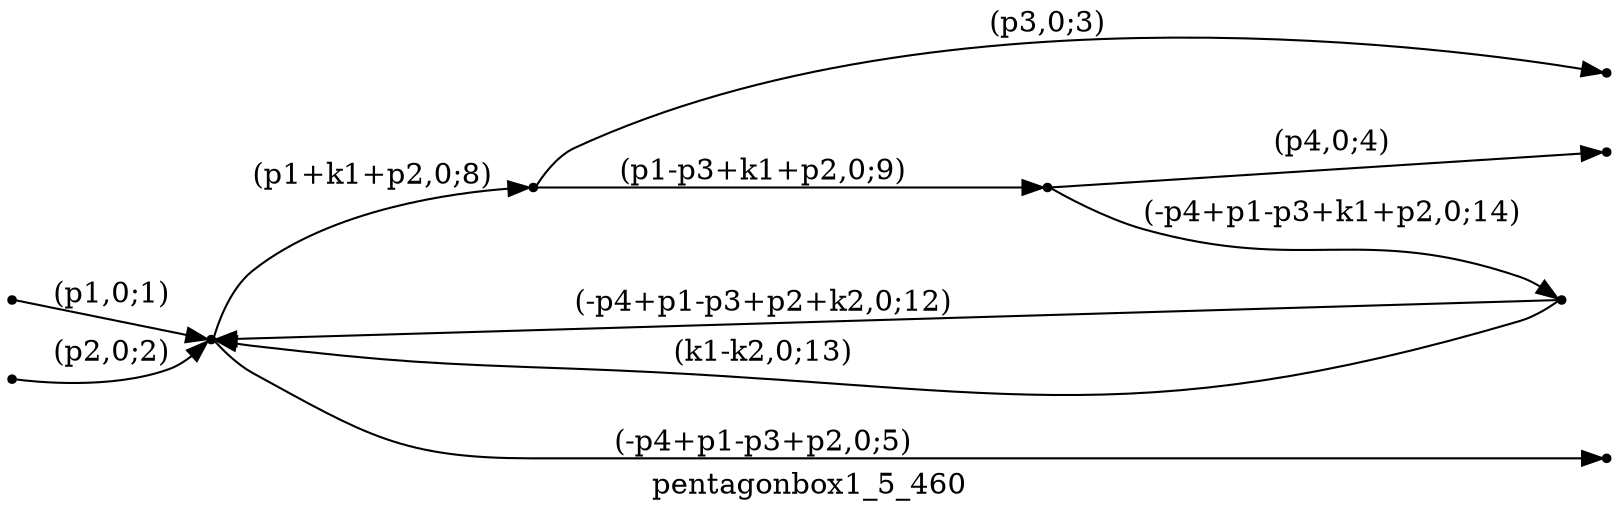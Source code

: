 digraph pentagonbox1_5_460 {
  label="pentagonbox1_5_460";
  rankdir="LR";
  subgraph edges {
    -1 -> 3 [label="(p1,0;1)"];
    -2 -> 3 [label="(p2,0;2)"];
    1 -> -3 [label="(p3,0;3)"];
    4 -> -4 [label="(p4,0;4)"];
    3 -> -5 [label="(-p4+p1-p3+p2,0;5)"];
    3 -> 1 [label="(p1+k1+p2,0;8)"];
    1 -> 4 [label="(p1-p3+k1+p2,0;9)"];
    2 -> 3 [label="(-p4+p1-p3+p2+k2,0;12)"];
    2 -> 3 [label="(k1-k2,0;13)"];
    4 -> 2 [label="(-p4+p1-p3+k1+p2,0;14)"];
  }
  subgraph incoming { rank="source"; -1; -2; }
  subgraph outgoing { rank="sink"; -3; -4; -5; }
-5 [shape=point];
-4 [shape=point];
-3 [shape=point];
-2 [shape=point];
-1 [shape=point];
1 [shape=point];
2 [shape=point];
3 [shape=point];
4 [shape=point];
}

